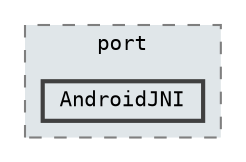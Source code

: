 digraph "C:/Users/s239074/Documents/ogl_renderer/thirdparty/assimp/include/assimp/port/AndroidJNI"
{
 // LATEX_PDF_SIZE
  bgcolor="transparent";
  edge [fontname=Terminal,fontsize=10,labelfontname=Helvetica,labelfontsize=10];
  node [fontname=Terminal,fontsize=10,shape=box,height=0.2,width=0.4];
  compound=true
  subgraph clusterdir_47a8946ebbb589dd7cd3e82729568ca5 {
    graph [ bgcolor="#e0e6e9", pencolor="grey50", label="port", fontname=Terminal,fontsize=10 style="filled,dashed", URL="dir_47a8946ebbb589dd7cd3e82729568ca5.html",tooltip=""]
  dir_de1142da9208064fd49a44eab39071cc [label="AndroidJNI", fillcolor="#e0e6e9", color="grey25", style="filled,bold", URL="dir_de1142da9208064fd49a44eab39071cc.html",tooltip=""];
  }
}
